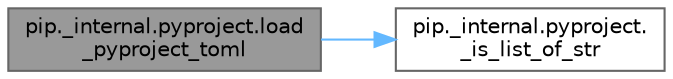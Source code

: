digraph "pip._internal.pyproject.load_pyproject_toml"
{
 // LATEX_PDF_SIZE
  bgcolor="transparent";
  edge [fontname=Helvetica,fontsize=10,labelfontname=Helvetica,labelfontsize=10];
  node [fontname=Helvetica,fontsize=10,shape=box,height=0.2,width=0.4];
  rankdir="LR";
  Node1 [id="Node000001",label="pip._internal.pyproject.load\l_pyproject_toml",height=0.2,width=0.4,color="gray40", fillcolor="grey60", style="filled", fontcolor="black",tooltip=" "];
  Node1 -> Node2 [id="edge1_Node000001_Node000002",color="steelblue1",style="solid",tooltip=" "];
  Node2 [id="Node000002",label="pip._internal.pyproject.\l_is_list_of_str",height=0.2,width=0.4,color="grey40", fillcolor="white", style="filled",URL="$namespacepip_1_1__internal_1_1pyproject.html#adc0b65156d7725d811796eb659baa2df",tooltip=" "];
}
